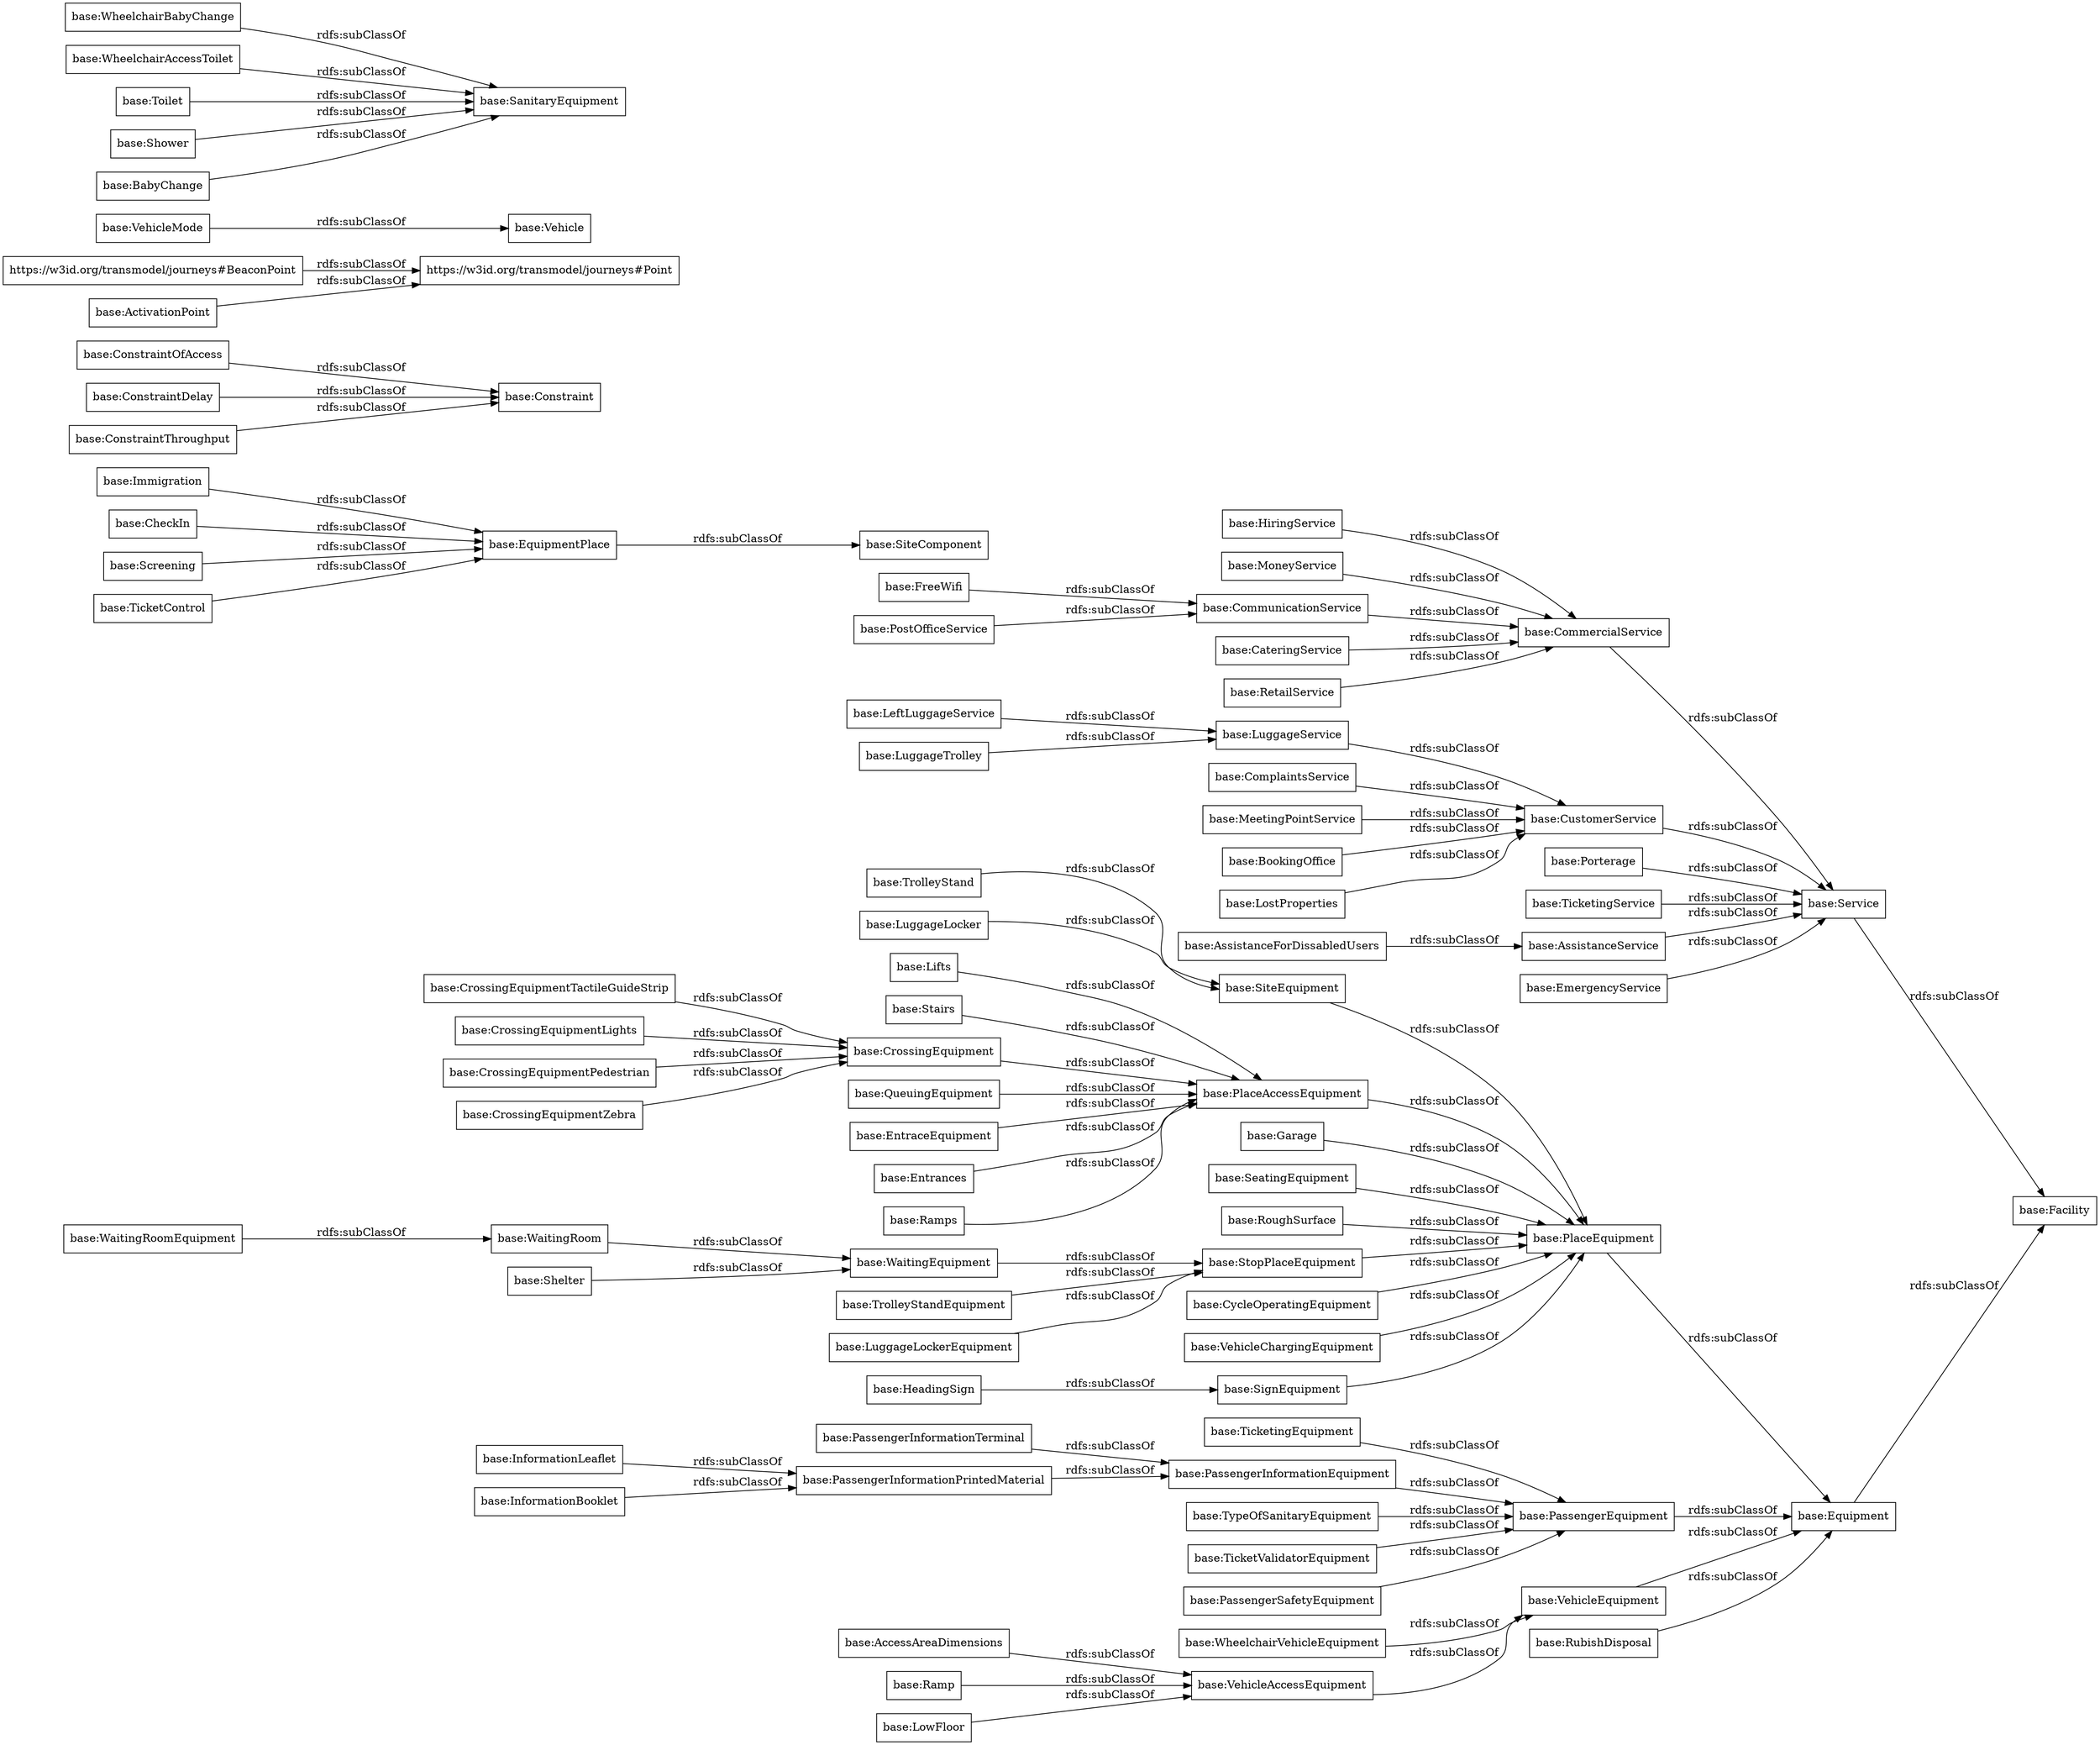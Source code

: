 digraph ar2dtool_diagram { 
rankdir=LR;
size="1000"
node [shape = rectangle, color="black"]; "base:InformationLeaflet" "base:Immigration" "base:BookingOffice" "base:CrossingEquipmentTactileGuideStrip" "base:PassengerInformationPrintedMaterial" "base:SiteComponent" "base:CrossingEquipmentLights" "base:QueuingEquipment" "base:LowFloor" "base:SiteEquipment" "base:PassengerSafetyEquipment" "base:EmergencyService" "base:ConstraintOfAccess" "https://w3id.org/transmodel/journeys#Point" "base:Vehicle" "base:CrossingEquipmentPedestrian" "base:WheelchairBabyChange" "base:WheelchairAccessToilet" "base:Facility" "base:Garage" "base:LostProperties" "base:TicketingEquipment" "base:FreeWifi" "base:AssistanceService" "https://w3id.org/transmodel/journeys#BeaconPoint" "base:TrolleyStandEquipment" "base:PlaceAccessEquipment" "base:CateringService" "base:EntraceEquipment" "base:CommercialService" "base:RetailService" "base:CheckIn" "base:Equipment" "base:ActivationPoint" "base:Toilet" "base:VehicleMode" "base:SeatingEquipment" "base:RubishDisposal" "base:CrossingEquipmentZebra" "base:CommunicationService" "base:PostOfficeService" "base:Entrances" "base:Service" "base:Porterage" "base:Ramps" "base:LeftLuggageService" "base:Lifts" "base:RoughSurface" "base:LuggageTrolley" "base:HeadingSign" "base:WaitingRoomEquipment" "base:TicketingService" "base:TypeOfSanitaryEquipment" "base:StopPlaceEquipment" "base:LuggageService" "base:Shower" "base:AssistanceForDissabledUsers" "base:Screening" "base:PassengerInformationEquipment" "base:TrolleyStand" "base:HiringService" "base:LuggageLocker" "base:TicketValidatorEquipment" "base:CrossingEquipment" "base:ConstraintDelay" "base:Stairs" "base:WaitingRoom" "base:MoneyService" "base:CycleOperatingEquipment" "base:VehicleChargingEquipment" "base:Shelter" "base:AccessAreaDimensions" "base:VehicleAccessEquipment" "base:Constraint" "base:LuggageLockerEquipment" "base:VehicleEquipment" "base:SanitaryEquipment" "base:CustomerService" "base:ComplaintsService" "base:ConstraintThroughput" "base:TicketControl" "base:PassengerInformationTerminal" "base:WheelchairVehicleEquipment" "base:EquipmentPlace" "base:Ramp" "base:WaitingEquipment" "base:PlaceEquipment" "base:MeetingPointService" "base:InformationBooklet" "base:BabyChange" "base:SignEquipment" "base:PassengerEquipment" ; /*classes style*/
	"base:BookingOffice" -> "base:CustomerService" [ label = "rdfs:subClassOf" ];
	"base:Ramps" -> "base:PlaceAccessEquipment" [ label = "rdfs:subClassOf" ];
	"base:LostProperties" -> "base:CustomerService" [ label = "rdfs:subClassOf" ];
	"base:RetailService" -> "base:CommercialService" [ label = "rdfs:subClassOf" ];
	"base:StopPlaceEquipment" -> "base:PlaceEquipment" [ label = "rdfs:subClassOf" ];
	"base:SeatingEquipment" -> "base:PlaceEquipment" [ label = "rdfs:subClassOf" ];
	"base:Porterage" -> "base:Service" [ label = "rdfs:subClassOf" ];
	"base:CycleOperatingEquipment" -> "base:PlaceEquipment" [ label = "rdfs:subClassOf" ];
	"base:VehicleMode" -> "base:Vehicle" [ label = "rdfs:subClassOf" ];
	"base:Service" -> "base:Facility" [ label = "rdfs:subClassOf" ];
	"base:ComplaintsService" -> "base:CustomerService" [ label = "rdfs:subClassOf" ];
	"base:CommercialService" -> "base:Service" [ label = "rdfs:subClassOf" ];
	"base:SiteEquipment" -> "base:PlaceEquipment" [ label = "rdfs:subClassOf" ];
	"base:WaitingRoom" -> "base:WaitingEquipment" [ label = "rdfs:subClassOf" ];
	"base:ConstraintThroughput" -> "base:Constraint" [ label = "rdfs:subClassOf" ];
	"base:Entrances" -> "base:PlaceAccessEquipment" [ label = "rdfs:subClassOf" ];
	"base:AssistanceService" -> "base:Service" [ label = "rdfs:subClassOf" ];
	"base:CateringService" -> "base:CommercialService" [ label = "rdfs:subClassOf" ];
	"base:InformationBooklet" -> "base:PassengerInformationPrintedMaterial" [ label = "rdfs:subClassOf" ];
	"https://w3id.org/transmodel/journeys#BeaconPoint" -> "https://w3id.org/transmodel/journeys#Point" [ label = "rdfs:subClassOf" ];
	"base:TicketValidatorEquipment" -> "base:PassengerEquipment" [ label = "rdfs:subClassOf" ];
	"base:ActivationPoint" -> "https://w3id.org/transmodel/journeys#Point" [ label = "rdfs:subClassOf" ];
	"base:TicketingService" -> "base:Service" [ label = "rdfs:subClassOf" ];
	"base:LowFloor" -> "base:VehicleAccessEquipment" [ label = "rdfs:subClassOf" ];
	"base:ConstraintOfAccess" -> "base:Constraint" [ label = "rdfs:subClassOf" ];
	"base:RubishDisposal" -> "base:Equipment" [ label = "rdfs:subClassOf" ];
	"base:Equipment" -> "base:Facility" [ label = "rdfs:subClassOf" ];
	"base:PassengerInformationEquipment" -> "base:PassengerEquipment" [ label = "rdfs:subClassOf" ];
	"base:PostOfficeService" -> "base:CommunicationService" [ label = "rdfs:subClassOf" ];
	"base:Ramp" -> "base:VehicleAccessEquipment" [ label = "rdfs:subClassOf" ];
	"base:LuggageLocker" -> "base:SiteEquipment" [ label = "rdfs:subClassOf" ];
	"base:PassengerEquipment" -> "base:Equipment" [ label = "rdfs:subClassOf" ];
	"base:PassengerInformationPrintedMaterial" -> "base:PassengerInformationEquipment" [ label = "rdfs:subClassOf" ];
	"base:WheelchairVehicleEquipment" -> "base:VehicleEquipment" [ label = "rdfs:subClassOf" ];
	"base:CrossingEquipmentTactileGuideStrip" -> "base:CrossingEquipment" [ label = "rdfs:subClassOf" ];
	"base:Screening" -> "base:EquipmentPlace" [ label = "rdfs:subClassOf" ];
	"base:CheckIn" -> "base:EquipmentPlace" [ label = "rdfs:subClassOf" ];
	"base:HiringService" -> "base:CommercialService" [ label = "rdfs:subClassOf" ];
	"base:TicketControl" -> "base:EquipmentPlace" [ label = "rdfs:subClassOf" ];
	"base:MoneyService" -> "base:CommercialService" [ label = "rdfs:subClassOf" ];
	"base:AccessAreaDimensions" -> "base:VehicleAccessEquipment" [ label = "rdfs:subClassOf" ];
	"base:HeadingSign" -> "base:SignEquipment" [ label = "rdfs:subClassOf" ];
	"base:Shelter" -> "base:WaitingEquipment" [ label = "rdfs:subClassOf" ];
	"base:Stairs" -> "base:PlaceAccessEquipment" [ label = "rdfs:subClassOf" ];
	"base:LuggageLockerEquipment" -> "base:StopPlaceEquipment" [ label = "rdfs:subClassOf" ];
	"base:Toilet" -> "base:SanitaryEquipment" [ label = "rdfs:subClassOf" ];
	"base:LuggageTrolley" -> "base:LuggageService" [ label = "rdfs:subClassOf" ];
	"base:FreeWifi" -> "base:CommunicationService" [ label = "rdfs:subClassOf" ];
	"base:PlaceAccessEquipment" -> "base:PlaceEquipment" [ label = "rdfs:subClassOf" ];
	"base:EntraceEquipment" -> "base:PlaceAccessEquipment" [ label = "rdfs:subClassOf" ];
	"base:SignEquipment" -> "base:PlaceEquipment" [ label = "rdfs:subClassOf" ];
	"base:Lifts" -> "base:PlaceAccessEquipment" [ label = "rdfs:subClassOf" ];
	"base:Immigration" -> "base:EquipmentPlace" [ label = "rdfs:subClassOf" ];
	"base:TicketingEquipment" -> "base:PassengerEquipment" [ label = "rdfs:subClassOf" ];
	"base:PassengerSafetyEquipment" -> "base:PassengerEquipment" [ label = "rdfs:subClassOf" ];
	"base:CustomerService" -> "base:Service" [ label = "rdfs:subClassOf" ];
	"base:WheelchairAccessToilet" -> "base:SanitaryEquipment" [ label = "rdfs:subClassOf" ];
	"base:Garage" -> "base:PlaceEquipment" [ label = "rdfs:subClassOf" ];
	"base:WaitingEquipment" -> "base:StopPlaceEquipment" [ label = "rdfs:subClassOf" ];
	"base:PassengerInformationTerminal" -> "base:PassengerInformationEquipment" [ label = "rdfs:subClassOf" ];
	"base:PlaceEquipment" -> "base:Equipment" [ label = "rdfs:subClassOf" ];
	"base:InformationLeaflet" -> "base:PassengerInformationPrintedMaterial" [ label = "rdfs:subClassOf" ];
	"base:RoughSurface" -> "base:PlaceEquipment" [ label = "rdfs:subClassOf" ];
	"base:LuggageService" -> "base:CustomerService" [ label = "rdfs:subClassOf" ];
	"base:QueuingEquipment" -> "base:PlaceAccessEquipment" [ label = "rdfs:subClassOf" ];
	"base:TypeOfSanitaryEquipment" -> "base:PassengerEquipment" [ label = "rdfs:subClassOf" ];
	"base:CommunicationService" -> "base:CommercialService" [ label = "rdfs:subClassOf" ];
	"base:BabyChange" -> "base:SanitaryEquipment" [ label = "rdfs:subClassOf" ];
	"base:VehicleAccessEquipment" -> "base:VehicleEquipment" [ label = "rdfs:subClassOf" ];
	"base:ConstraintDelay" -> "base:Constraint" [ label = "rdfs:subClassOf" ];
	"base:EmergencyService" -> "base:Service" [ label = "rdfs:subClassOf" ];
	"base:Shower" -> "base:SanitaryEquipment" [ label = "rdfs:subClassOf" ];
	"base:CrossingEquipmentZebra" -> "base:CrossingEquipment" [ label = "rdfs:subClassOf" ];
	"base:CrossingEquipment" -> "base:PlaceAccessEquipment" [ label = "rdfs:subClassOf" ];
	"base:CrossingEquipmentLights" -> "base:CrossingEquipment" [ label = "rdfs:subClassOf" ];
	"base:MeetingPointService" -> "base:CustomerService" [ label = "rdfs:subClassOf" ];
	"base:TrolleyStand" -> "base:SiteEquipment" [ label = "rdfs:subClassOf" ];
	"base:WheelchairBabyChange" -> "base:SanitaryEquipment" [ label = "rdfs:subClassOf" ];
	"base:VehicleChargingEquipment" -> "base:PlaceEquipment" [ label = "rdfs:subClassOf" ];
	"base:WaitingRoomEquipment" -> "base:WaitingRoom" [ label = "rdfs:subClassOf" ];
	"base:CrossingEquipmentPedestrian" -> "base:CrossingEquipment" [ label = "rdfs:subClassOf" ];
	"base:VehicleEquipment" -> "base:Equipment" [ label = "rdfs:subClassOf" ];
	"base:EquipmentPlace" -> "base:SiteComponent" [ label = "rdfs:subClassOf" ];
	"base:AssistanceForDissabledUsers" -> "base:AssistanceService" [ label = "rdfs:subClassOf" ];
	"base:LeftLuggageService" -> "base:LuggageService" [ label = "rdfs:subClassOf" ];
	"base:TrolleyStandEquipment" -> "base:StopPlaceEquipment" [ label = "rdfs:subClassOf" ];

}
